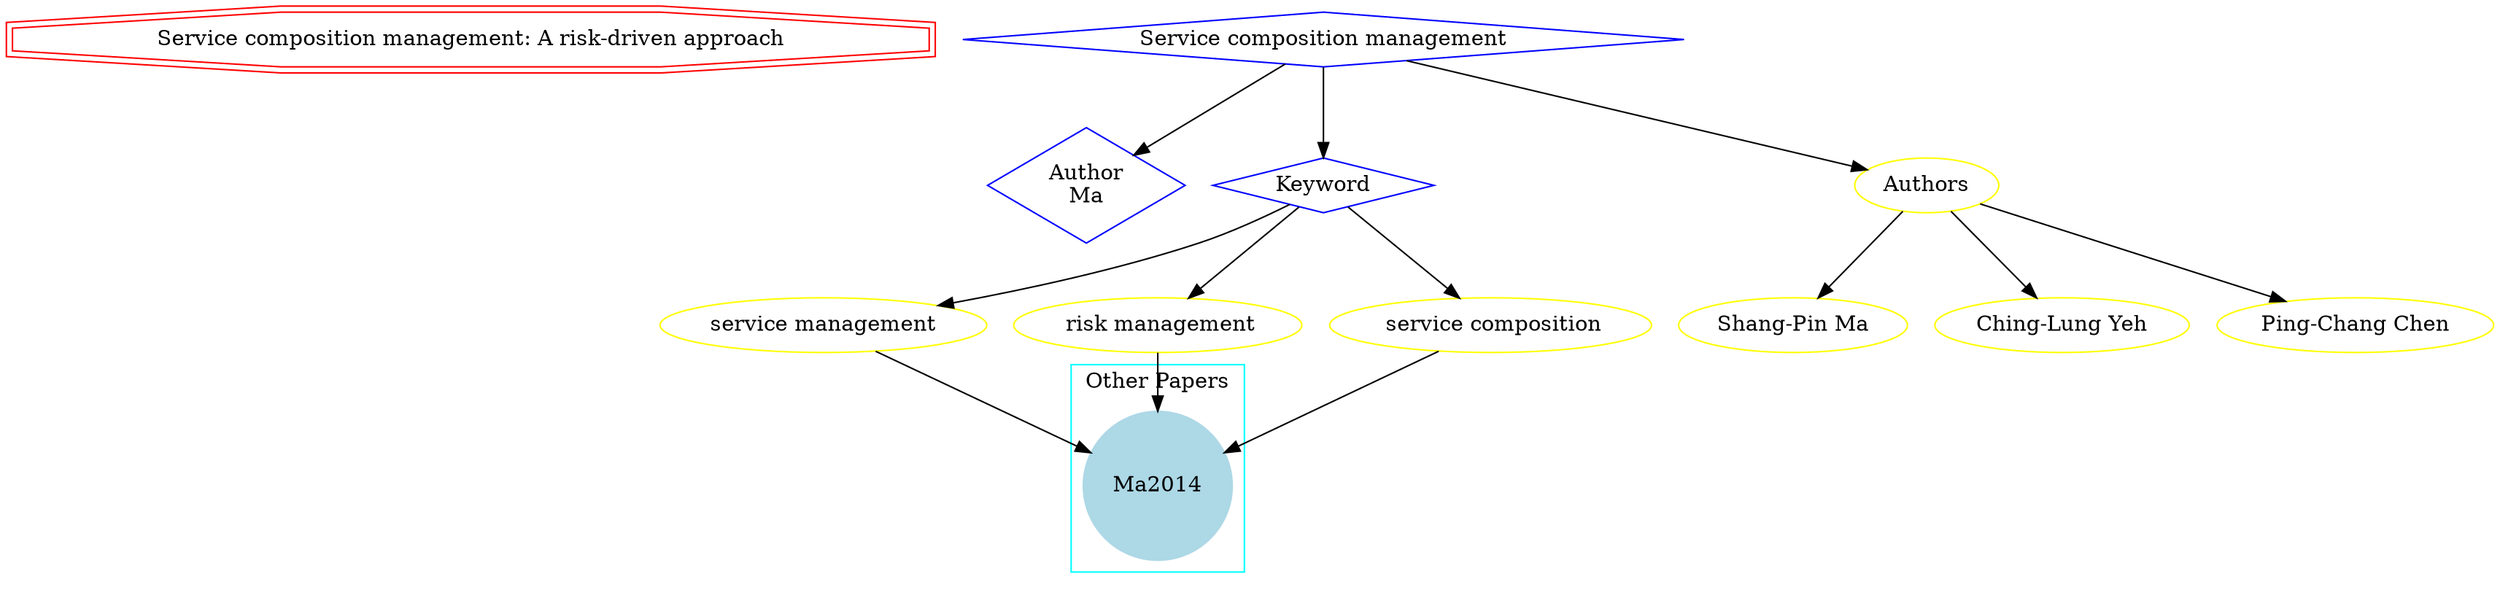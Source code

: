 strict digraph mind_map72 {
	node [color=red shape=doubleoctagon]
	"Service composition management: A risk-driven approach"
	node [color=blue shape=diamond]
	"Author
Ma"
	Keyword
	"Service composition management":" A risk-driven approach" -> "Author
Ma"
	"Service composition management":" A risk-driven approach" -> Keyword
	node [color=yellow shape=ellipse]
	"service management"
	Keyword -> "service management"
	" risk management"
	Keyword -> " risk management"
	" service composition"
	Keyword -> " service composition"
	subgraph cluster_0 {
		node [style=filled]
		node [color=lightblue shape=circle]
		label="Other Papers"
		color=cyan
		Ma2014
	}
	"service management" -> Ma2014
	" risk management" -> Ma2014
	" service composition" -> Ma2014
	"Service composition management":" A risk-driven approach" -> Authors
	Authors -> "Shang-Pin Ma"
	Authors -> "Ching-Lung Yeh"
	Authors -> "Ping-Chang Chen"
}
